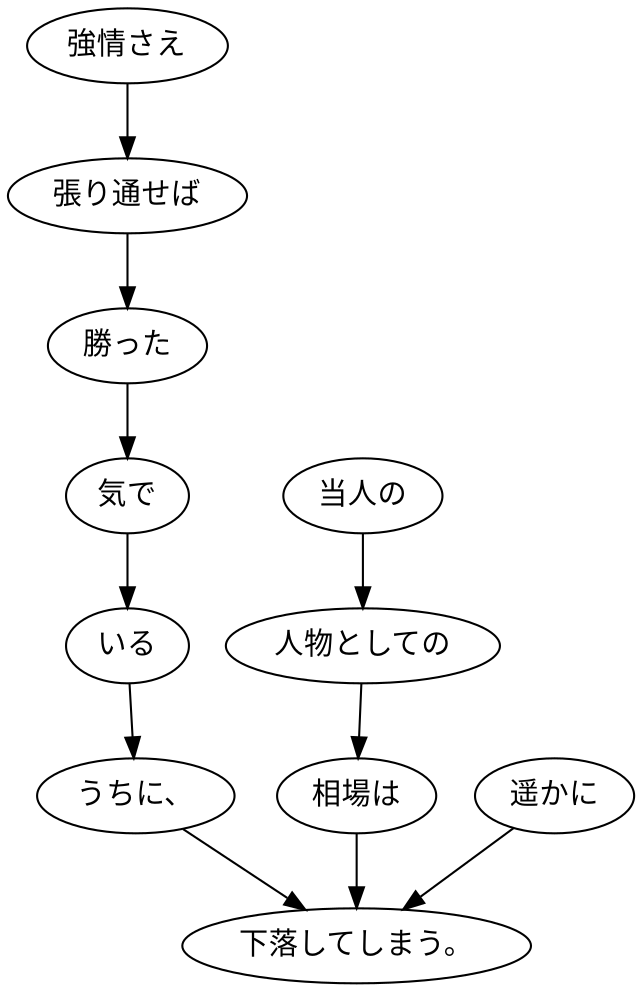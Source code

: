 digraph graph6286 {
	node0 [label="強情さえ"];
	node1 [label="張り通せば"];
	node2 [label="勝った"];
	node3 [label="気で"];
	node4 [label="いる"];
	node5 [label="うちに、"];
	node6 [label="当人の"];
	node7 [label="人物としての"];
	node8 [label="相場は"];
	node9 [label="遥かに"];
	node10 [label="下落してしまう。"];
	node0 -> node1;
	node1 -> node2;
	node2 -> node3;
	node3 -> node4;
	node4 -> node5;
	node5 -> node10;
	node6 -> node7;
	node7 -> node8;
	node8 -> node10;
	node9 -> node10;
}
